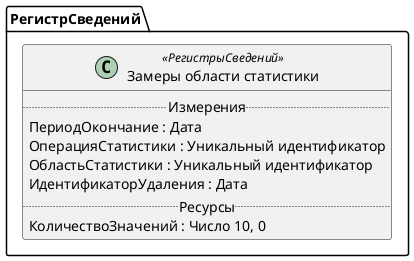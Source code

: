 ﻿@startuml ЗамерыОбластиСтатистики
'!include templates.wsd
'..\include templates.wsd
class РегистрСведений.ЗамерыОбластиСтатистики as "Замеры области статистики" <<РегистрыСведений>>
{
..Измерения..
ПериодОкончание : Дата
ОперацияСтатистики : Уникальный идентификатор
ОбластьСтатистики : Уникальный идентификатор
ИдентификаторУдаления : Дата
..Ресурсы..
КоличествоЗначений : Число 10, 0
}
@enduml
